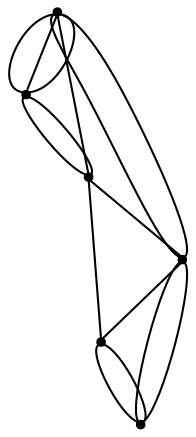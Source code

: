 graph {
  node [shape=point,comment="{\"directed\":false,\"doi\":\"10.1007/978-3-030-92931-2_19\",\"figure\":\"3 (3)\"}"]

  v0 [pos="1368.6014005184034,1997.6271947164962"]
  v1 [pos="1497.1718396764777,1774.944429687755"]
  v2 [pos="1368.6014005184036,1700.716926128359"]
  v3 [pos="1222.403107382952,1874.9550673315819"]
  v4 [pos="1273.173626194983,1962.8971527367437"]
  v5 [pos="1346.0894473544856,1702.4295955804819"]

  v0 -- v1 [id="-1",pos="1368.6014005184034,1997.6271947164962 1450.589413025075,1997.6271947164962 1517.058258867858,1931.1632331021729 1517.058258867858,1849.1720604224276 1517.058258867858,1822.1256375225094 1509.8247882127307,1796.7680634278206 1497.1718396764777,1774.944429687755"]
  v1 -- v0 [id="-2",pos="1497.1718396764777,1774.944429687755 1514.6370662755926,1805.1739929735352 1520.8755987590985,1840.5792084976051 1514.8162584366653,1874.9508705474489 1368.6055019713451,1849.1720604224276 1368.6055019713451,1849.1720604224276 1368.6055019713451,1849.1720604224276 1317.8183229938775,1988.6675692934987 1317.8183229938775,1988.6675692934987 1317.8183229938775,1988.6675692934987 1334.1000101685902,1994.605891666516 1351.2902486553705,1997.6354611094857 1368.6014005184034,1997.6271947164962"]
  v2 -- v1 [id="-3",pos="1368.6014005184036,1700.716926128359 1423.5426586493195,1700.7167989530822 1471.515050953889,1730.564482181985 1497.1718396764777,1774.944429687755"]
  v3 -- v5 [id="-4",pos="1222.403107382952,1874.9550673315819 1220.9107492030162,1866.6017645548895 1220.144351403696,1857.976433743926 1220.144351403696,1849.1720604224276 1220.144351403696,1774.849226539816 1274.7635074492487,1713.2794884982052 1346.0894473544856,1702.4295955804819"]
  v4 -- v3 [id="-5",pos="1273.173626194983,1962.8971527367437 1247.0036133496699,1940.9176489111715 1228.5318241142004,1910.0719069581698 1222.403107382952,1874.9550673315819"]
  v0 -- v4 [id="-6",pos="1368.6014005184034,1997.6271947164962 1332.26367877291,1997.6271947164962 1298.9758221292989,1984.572867543415 1273.173626194983,1962.8971527367437"]
  v3 -- v4 [id="-7",pos="1222.403107382952,1874.9550673315819 1273.173626194983,1962.8971527367437 1273.173626194983,1962.8971527367437 1273.173626194983,1962.8971527367437"]
  v5 -- v2 [id="-10",pos="1346.0894473544856,1702.4295955804819 1353.4075084437036,1701.2976490459955 1360.9365615782715,1700.7167989530822 1368.6014005184036,1700.716926128359"]
  v1 -- v2 [id="-11",pos="1497.1718396764777,1774.944429687755 1368.6014005184036,1700.716926128359 1368.6014005184036,1700.716926128359 1368.6014005184036,1700.716926128359"]
  v2 -- v4 [id="-13",pos="1368.6014005184036,1700.716926128359 1273.173626194983,1962.8971527367437 1273.173626194983,1962.8971527367437 1273.173626194983,1962.8971527367437"]
  v0 -- v1 [id="-14",pos="1368.6014005184034,1997.6271947164962 1497.1718396764777,1774.944429687755 1497.1718396764777,1774.944429687755 1497.1718396764777,1774.944429687755"]
  v0 -- v2 [id="-15",pos="1368.6014005184034,1997.6271947164962 1368.6014005184036,1700.716926128359 1368.6014005184036,1700.716926128359 1368.6014005184036,1700.716926128359"]
  v5 -- v3 [id="-16",pos="1346.0894473544856,1702.4295955804819 1222.403107382952,1874.9550673315819 1222.403107382952,1874.9550673315819 1222.403107382952,1874.9550673315819"]
  v4 -- v0 [id="-17",pos="1273.173626194983,1962.8971527367437 1368.6014005184034,1997.6271947164962 1368.6014005184034,1997.6271947164962 1368.6014005184034,1997.6271947164962"]
  v4 -- v5 [id="-18",pos="1273.173626194983,1962.8971527367437 1346.0894473544856,1702.4295955804819 1346.0894473544856,1702.4295955804819 1346.0894473544856,1702.4295955804819"]
}